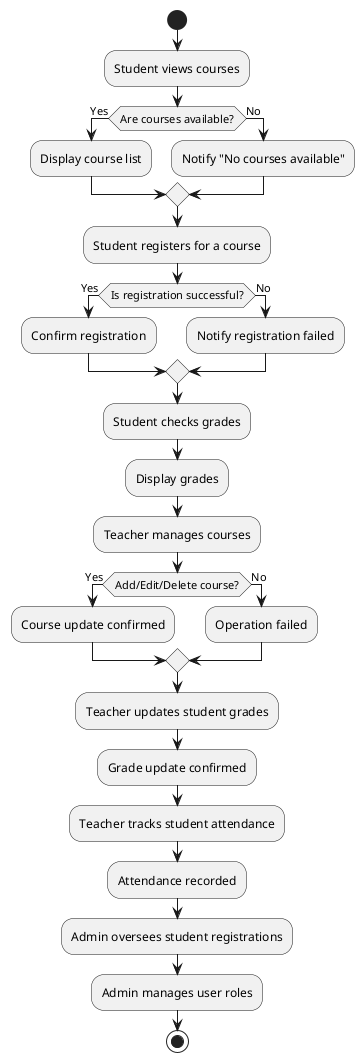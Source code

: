 @startuml
start

:Student views courses;
if (Are courses available?) then (Yes)
  :Display course list;
else (No)
  :Notify "No courses available";
endif

:Student registers for a course;
if (Is registration successful?) then (Yes)
  :Confirm registration;
else (No)
  :Notify registration failed;
endif

:Student checks grades;
:Display grades;

:Teacher manages courses;
if (Add/Edit/Delete course?) then (Yes)
  :Course update confirmed;
else (No)
  :Operation failed;
endif

:Teacher updates student grades;
:Grade update confirmed;

:Teacher tracks student attendance;
:Attendance recorded;

:Admin oversees student registrations;
:Admin manages user roles;

stop
@enduml
